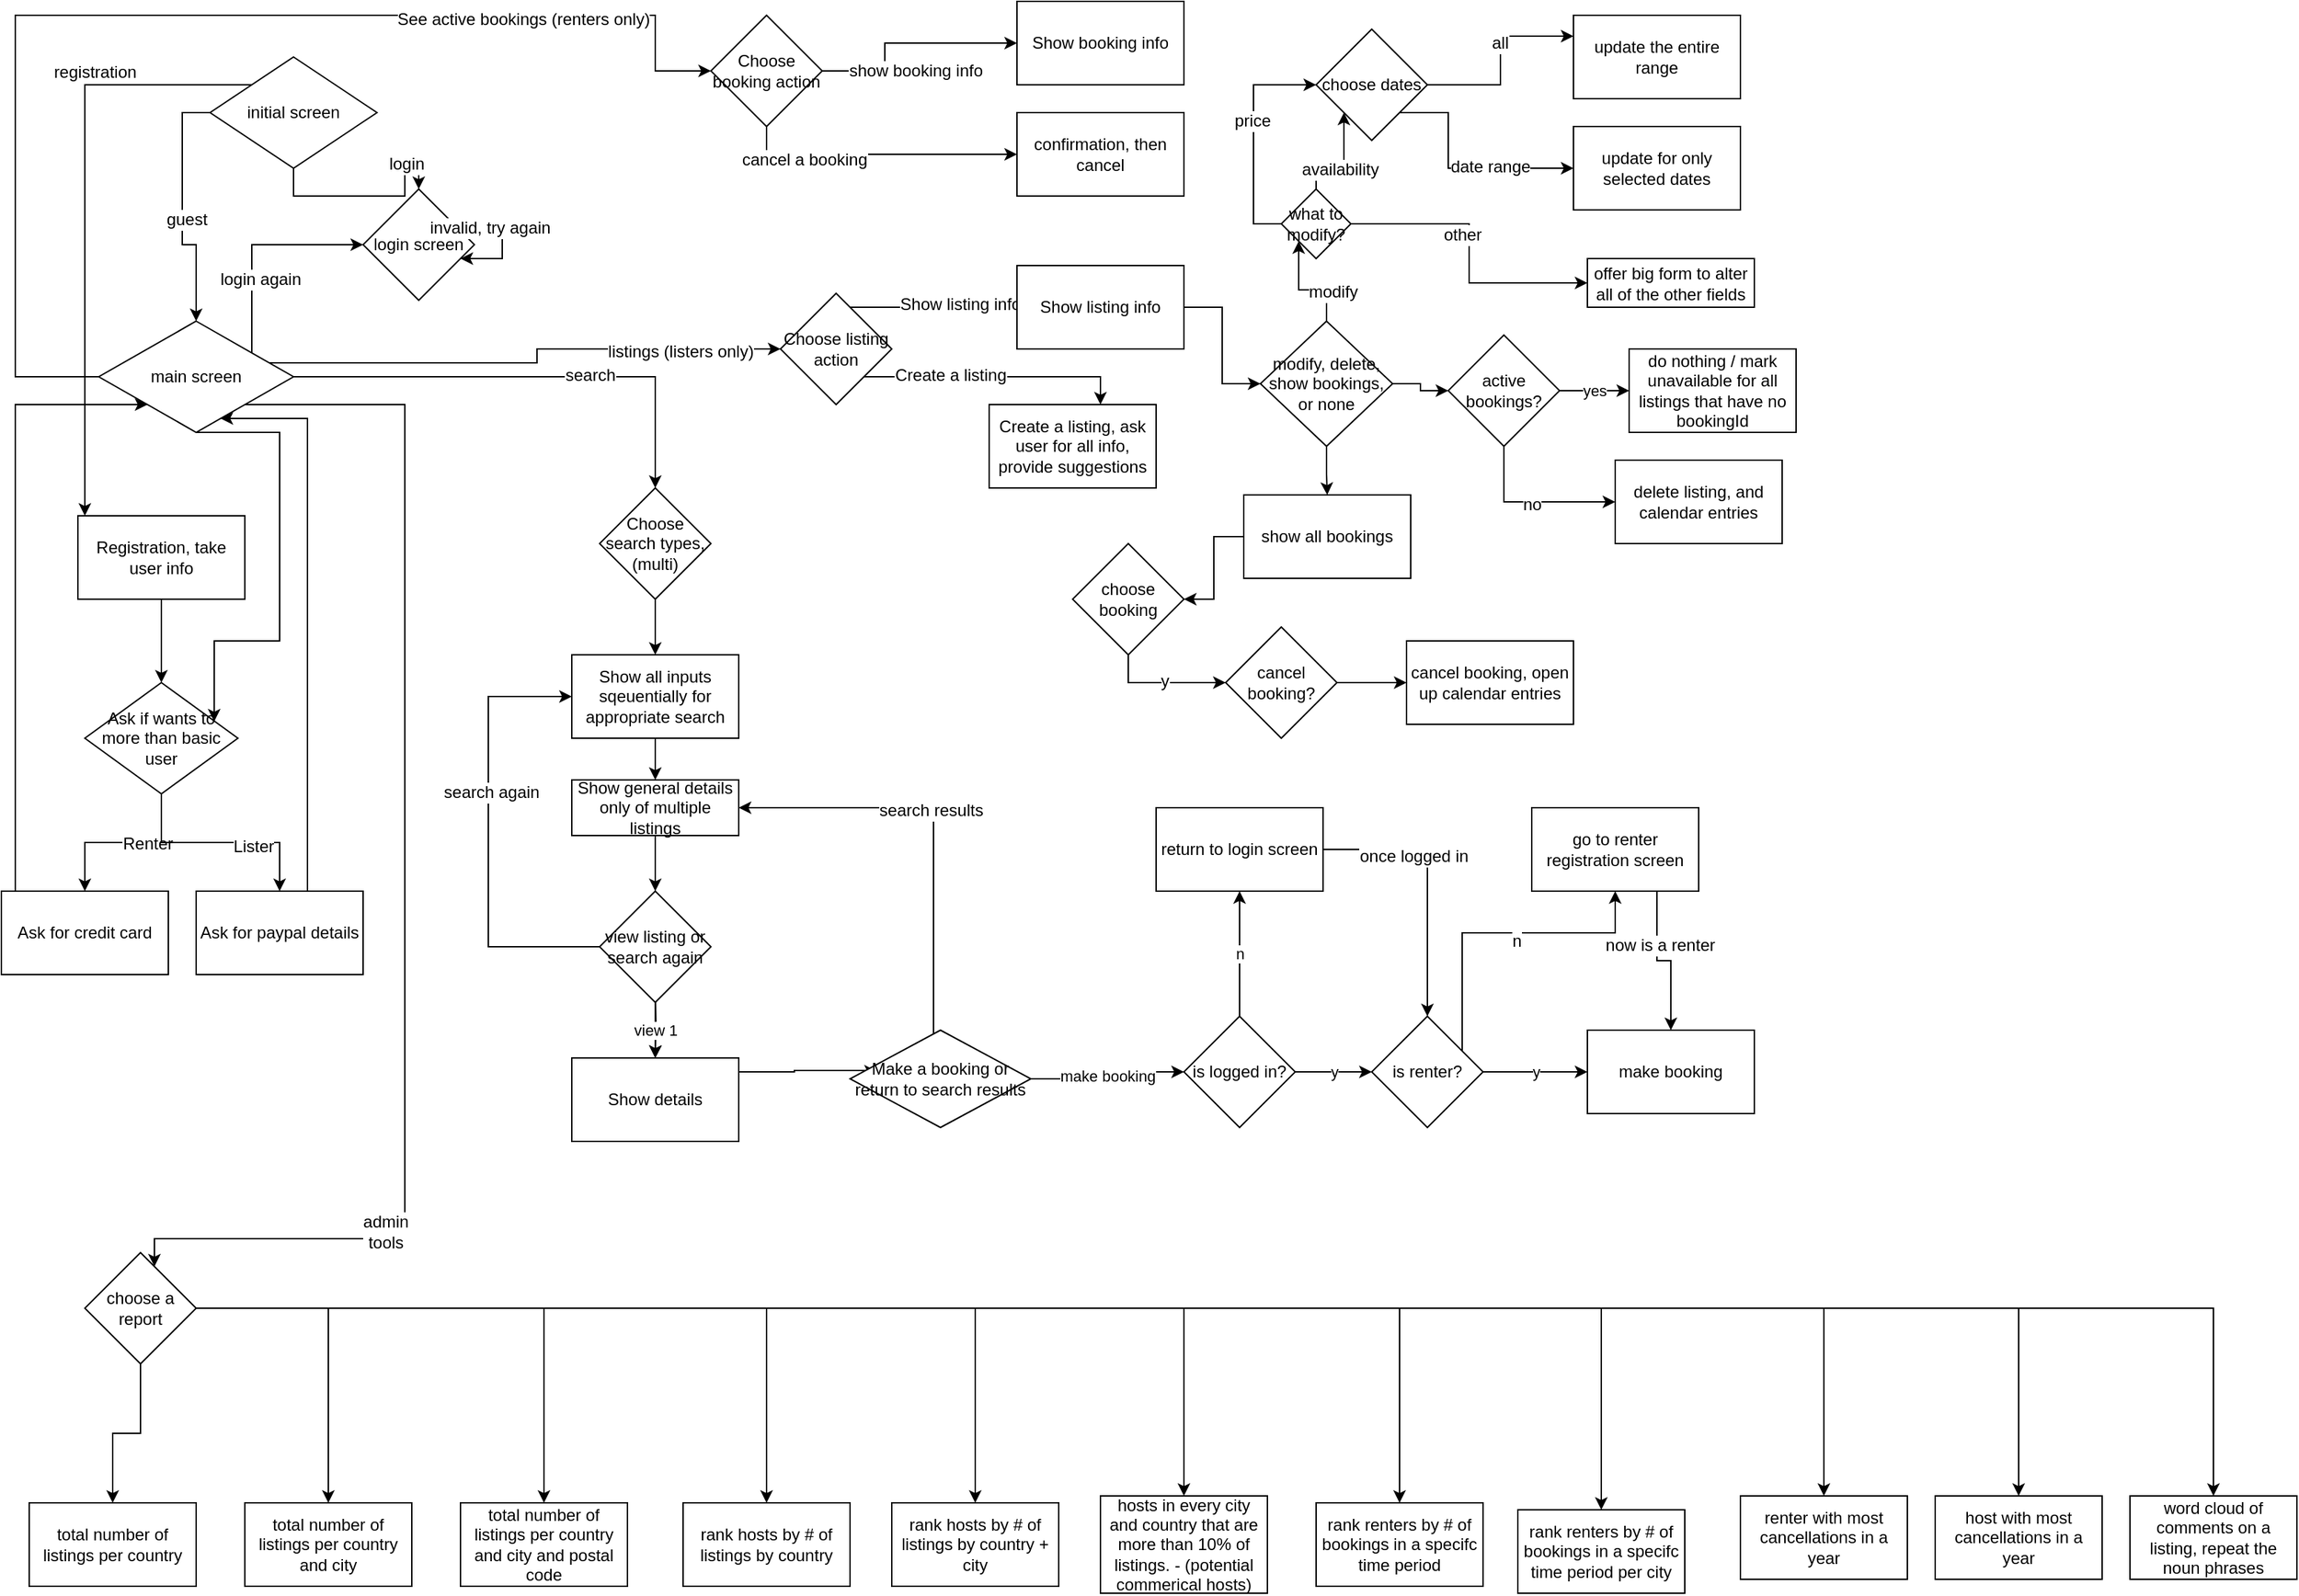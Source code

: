 <mxfile version="11.0.6" type="device"><diagram name="Page-1" id="edf60f1a-56cd-e834-aa8a-f176f3a09ee4"><mxGraphModel dx="2092" dy="888" grid="1" gridSize="10" guides="1" tooltips="1" connect="1" arrows="1" fold="1" page="1" pageScale="1" pageWidth="1100" pageHeight="850" background="#ffffff" math="0" shadow="0"><root><mxCell id="0"/><mxCell id="1" parent="0"/><mxCell id="jbBqOrvmotrvEeXiDcxO-4" style="edgeStyle=orthogonalEdgeStyle;rounded=0;orthogonalLoop=1;jettySize=auto;html=1;exitX=0;exitY=0.5;exitDx=0;exitDy=0;" edge="1" parent="1" source="jbBqOrvmotrvEeXiDcxO-2" target="jbBqOrvmotrvEeXiDcxO-27"><mxGeometry relative="1" as="geometry"><mxPoint x="150" y="300" as="targetPoint"/></mxGeometry></mxCell><mxCell id="jbBqOrvmotrvEeXiDcxO-5" value="guest" style="text;html=1;resizable=0;points=[];align=center;verticalAlign=middle;labelBackgroundColor=#ffffff;" vertex="1" connectable="0" parent="jbBqOrvmotrvEeXiDcxO-4"><mxGeometry x="0.07" y="3" relative="1" as="geometry"><mxPoint as="offset"/></mxGeometry></mxCell><mxCell id="jbBqOrvmotrvEeXiDcxO-7" style="edgeStyle=orthogonalEdgeStyle;rounded=0;orthogonalLoop=1;jettySize=auto;html=1;" edge="1" parent="1" source="jbBqOrvmotrvEeXiDcxO-2" target="jbBqOrvmotrvEeXiDcxO-11"><mxGeometry relative="1" as="geometry"><mxPoint x="390" y="220" as="targetPoint"/></mxGeometry></mxCell><mxCell id="jbBqOrvmotrvEeXiDcxO-9" value="login" style="text;html=1;resizable=0;points=[];align=center;verticalAlign=middle;labelBackgroundColor=#ffffff;" vertex="1" connectable="0" parent="jbBqOrvmotrvEeXiDcxO-7"><mxGeometry x="0.591" y="-1" relative="1" as="geometry"><mxPoint as="offset"/></mxGeometry></mxCell><mxCell id="jbBqOrvmotrvEeXiDcxO-2" value="&lt;span style=&quot;white-space: normal&quot;&gt;initial screen&lt;/span&gt;" style="rhombus;whiteSpace=wrap;html=1;" vertex="1" parent="1"><mxGeometry x="170" y="50" width="120" height="80" as="geometry"/></mxCell><mxCell id="jbBqOrvmotrvEeXiDcxO-11" value="login screen" style="rhombus;whiteSpace=wrap;html=1;" vertex="1" parent="1"><mxGeometry x="280" y="145" width="80" height="80" as="geometry"/></mxCell><mxCell id="jbBqOrvmotrvEeXiDcxO-14" style="edgeStyle=orthogonalEdgeStyle;rounded=0;orthogonalLoop=1;jettySize=auto;html=1;" edge="1" parent="1" source="jbBqOrvmotrvEeXiDcxO-11" target="jbBqOrvmotrvEeXiDcxO-11"><mxGeometry relative="1" as="geometry"><Array as="points"/></mxGeometry></mxCell><mxCell id="jbBqOrvmotrvEeXiDcxO-15" value="invalid, try again" style="text;html=1;resizable=0;points=[];align=center;verticalAlign=middle;labelBackgroundColor=#ffffff;" vertex="1" connectable="0" parent="jbBqOrvmotrvEeXiDcxO-14"><mxGeometry x="-0.475" y="2" relative="1" as="geometry"><mxPoint as="offset"/></mxGeometry></mxCell><mxCell id="jbBqOrvmotrvEeXiDcxO-105" style="edgeStyle=orthogonalEdgeStyle;rounded=0;orthogonalLoop=1;jettySize=auto;html=1;" edge="1" parent="1" source="jbBqOrvmotrvEeXiDcxO-16" target="jbBqOrvmotrvEeXiDcxO-23"><mxGeometry relative="1" as="geometry"/></mxCell><mxCell id="jbBqOrvmotrvEeXiDcxO-16" value="Choose search types, (multi)" style="rhombus;whiteSpace=wrap;html=1;" vertex="1" parent="1"><mxGeometry x="450" y="360" width="80" height="80" as="geometry"/></mxCell><mxCell id="jbBqOrvmotrvEeXiDcxO-125" style="edgeStyle=orthogonalEdgeStyle;rounded=0;orthogonalLoop=1;jettySize=auto;html=1;" edge="1" parent="1" source="jbBqOrvmotrvEeXiDcxO-23" target="jbBqOrvmotrvEeXiDcxO-124"><mxGeometry relative="1" as="geometry"/></mxCell><mxCell id="jbBqOrvmotrvEeXiDcxO-23" value="Show all inputs sqeuentially for appropriate search" style="rounded=0;whiteSpace=wrap;html=1;" vertex="1" parent="1"><mxGeometry x="430" y="480" width="120" height="60" as="geometry"/></mxCell><mxCell id="jbBqOrvmotrvEeXiDcxO-31" style="edgeStyle=orthogonalEdgeStyle;rounded=0;orthogonalLoop=1;jettySize=auto;html=1;exitX=0;exitY=0;exitDx=0;exitDy=0;" edge="1" parent="1" source="jbBqOrvmotrvEeXiDcxO-2" target="jbBqOrvmotrvEeXiDcxO-30"><mxGeometry relative="1" as="geometry"><Array as="points"><mxPoint x="80" y="70"/></Array></mxGeometry></mxCell><mxCell id="jbBqOrvmotrvEeXiDcxO-32" value="registration" style="text;html=1;resizable=0;points=[];align=center;verticalAlign=middle;labelBackgroundColor=#ffffff;" vertex="1" connectable="0" parent="jbBqOrvmotrvEeXiDcxO-31"><mxGeometry x="-0.471" y="-9" relative="1" as="geometry"><mxPoint as="offset"/></mxGeometry></mxCell><mxCell id="jbBqOrvmotrvEeXiDcxO-41" style="edgeStyle=orthogonalEdgeStyle;rounded=0;orthogonalLoop=1;jettySize=auto;html=1;" edge="1" parent="1" source="jbBqOrvmotrvEeXiDcxO-27" target="jbBqOrvmotrvEeXiDcxO-16"><mxGeometry relative="1" as="geometry"/></mxCell><mxCell id="jbBqOrvmotrvEeXiDcxO-42" value="search" style="text;html=1;resizable=0;points=[];align=center;verticalAlign=middle;labelBackgroundColor=#ffffff;" vertex="1" connectable="0" parent="jbBqOrvmotrvEeXiDcxO-41"><mxGeometry x="0.252" y="1" relative="1" as="geometry"><mxPoint as="offset"/></mxGeometry></mxCell><mxCell id="jbBqOrvmotrvEeXiDcxO-51" style="edgeStyle=orthogonalEdgeStyle;rounded=0;orthogonalLoop=1;jettySize=auto;html=1;entryX=0;entryY=0.5;entryDx=0;entryDy=0;" edge="1" parent="1" source="jbBqOrvmotrvEeXiDcxO-27" target="jbBqOrvmotrvEeXiDcxO-54"><mxGeometry relative="1" as="geometry"><mxPoint x="620" y="50" as="targetPoint"/><Array as="points"><mxPoint x="30" y="280"/><mxPoint x="30" y="20"/><mxPoint x="490" y="20"/><mxPoint x="490" y="60"/></Array></mxGeometry></mxCell><mxCell id="jbBqOrvmotrvEeXiDcxO-53" value="See active bookings (renters only)" style="text;html=1;resizable=0;points=[];align=center;verticalAlign=middle;labelBackgroundColor=#ffffff;" vertex="1" connectable="0" parent="jbBqOrvmotrvEeXiDcxO-51"><mxGeometry x="0.592" y="-3" relative="1" as="geometry"><mxPoint as="offset"/></mxGeometry></mxCell><mxCell id="jbBqOrvmotrvEeXiDcxO-64" style="edgeStyle=orthogonalEdgeStyle;rounded=0;orthogonalLoop=1;jettySize=auto;html=1;" edge="1" parent="1" source="jbBqOrvmotrvEeXiDcxO-27" target="jbBqOrvmotrvEeXiDcxO-66"><mxGeometry relative="1" as="geometry"><mxPoint x="580" y="260" as="targetPoint"/><Array as="points"><mxPoint x="405" y="270"/><mxPoint x="405" y="260"/></Array></mxGeometry></mxCell><mxCell id="jbBqOrvmotrvEeXiDcxO-65" value="listings (listers only)" style="text;html=1;resizable=0;points=[];align=center;verticalAlign=middle;labelBackgroundColor=#ffffff;" vertex="1" connectable="0" parent="jbBqOrvmotrvEeXiDcxO-64"><mxGeometry x="0.616" y="-2" relative="1" as="geometry"><mxPoint as="offset"/></mxGeometry></mxCell><mxCell id="jbBqOrvmotrvEeXiDcxO-166" style="edgeStyle=orthogonalEdgeStyle;rounded=0;orthogonalLoop=1;jettySize=auto;html=1;" edge="1" parent="1" source="jbBqOrvmotrvEeXiDcxO-27" target="jbBqOrvmotrvEeXiDcxO-169"><mxGeometry relative="1" as="geometry"><mxPoint x="160" y="930" as="targetPoint"/><Array as="points"><mxPoint x="310" y="300"/><mxPoint x="310" y="900"/><mxPoint x="130" y="900"/></Array></mxGeometry></mxCell><mxCell id="jbBqOrvmotrvEeXiDcxO-167" value="admin&lt;br&gt;tools" style="text;html=1;resizable=0;points=[];align=center;verticalAlign=middle;labelBackgroundColor=#ffffff;" vertex="1" connectable="0" parent="jbBqOrvmotrvEeXiDcxO-166"><mxGeometry x="0.595" y="-5" relative="1" as="geometry"><mxPoint as="offset"/></mxGeometry></mxCell><mxCell id="jbBqOrvmotrvEeXiDcxO-196" style="edgeStyle=orthogonalEdgeStyle;rounded=0;orthogonalLoop=1;jettySize=auto;html=1;entryX=0.845;entryY=0.35;entryDx=0;entryDy=0;entryPerimeter=0;exitX=0.5;exitY=1;exitDx=0;exitDy=0;" edge="1" parent="1" source="jbBqOrvmotrvEeXiDcxO-27" target="jbBqOrvmotrvEeXiDcxO-33"><mxGeometry relative="1" as="geometry"><Array as="points"><mxPoint x="220" y="320"/><mxPoint x="220" y="470"/><mxPoint x="173" y="470"/></Array></mxGeometry></mxCell><mxCell id="jbBqOrvmotrvEeXiDcxO-197" style="edgeStyle=orthogonalEdgeStyle;rounded=0;orthogonalLoop=1;jettySize=auto;html=1;entryX=0;entryY=0.5;entryDx=0;entryDy=0;" edge="1" parent="1" source="jbBqOrvmotrvEeXiDcxO-27" target="jbBqOrvmotrvEeXiDcxO-11"><mxGeometry relative="1" as="geometry"><Array as="points"><mxPoint x="200" y="185"/></Array></mxGeometry></mxCell><mxCell id="jbBqOrvmotrvEeXiDcxO-199" value="login again" style="text;html=1;resizable=0;points=[];align=center;verticalAlign=middle;labelBackgroundColor=#ffffff;" vertex="1" connectable="0" parent="jbBqOrvmotrvEeXiDcxO-197"><mxGeometry x="-0.33" y="-6" relative="1" as="geometry"><mxPoint as="offset"/></mxGeometry></mxCell><mxCell id="jbBqOrvmotrvEeXiDcxO-27" value="main screen" style="rhombus;whiteSpace=wrap;html=1;" vertex="1" parent="1"><mxGeometry x="90" y="240" width="140" height="80" as="geometry"/></mxCell><mxCell id="jbBqOrvmotrvEeXiDcxO-34" style="edgeStyle=orthogonalEdgeStyle;rounded=0;orthogonalLoop=1;jettySize=auto;html=1;" edge="1" parent="1" source="jbBqOrvmotrvEeXiDcxO-30" target="jbBqOrvmotrvEeXiDcxO-33"><mxGeometry relative="1" as="geometry"/></mxCell><mxCell id="jbBqOrvmotrvEeXiDcxO-30" value="Registration, take user info" style="rounded=0;whiteSpace=wrap;html=1;" vertex="1" parent="1"><mxGeometry x="75" y="380" width="120" height="60" as="geometry"/></mxCell><mxCell id="jbBqOrvmotrvEeXiDcxO-36" style="edgeStyle=orthogonalEdgeStyle;rounded=0;orthogonalLoop=1;jettySize=auto;html=1;" edge="1" parent="1" source="jbBqOrvmotrvEeXiDcxO-33" target="jbBqOrvmotrvEeXiDcxO-35"><mxGeometry relative="1" as="geometry"/></mxCell><mxCell id="jbBqOrvmotrvEeXiDcxO-37" value="Renter" style="text;html=1;resizable=0;points=[];align=center;verticalAlign=middle;labelBackgroundColor=#ffffff;" vertex="1" connectable="0" parent="jbBqOrvmotrvEeXiDcxO-36"><mxGeometry x="-0.407" y="-8" relative="1" as="geometry"><mxPoint x="-8" y="9" as="offset"/></mxGeometry></mxCell><mxCell id="jbBqOrvmotrvEeXiDcxO-39" style="edgeStyle=orthogonalEdgeStyle;rounded=0;orthogonalLoop=1;jettySize=auto;html=1;" edge="1" parent="1" source="jbBqOrvmotrvEeXiDcxO-33" target="jbBqOrvmotrvEeXiDcxO-38"><mxGeometry relative="1" as="geometry"/></mxCell><mxCell id="jbBqOrvmotrvEeXiDcxO-40" value="Lister" style="text;html=1;resizable=0;points=[];align=center;verticalAlign=middle;labelBackgroundColor=#ffffff;" vertex="1" connectable="0" parent="jbBqOrvmotrvEeXiDcxO-39"><mxGeometry x="0.297" y="-3" relative="1" as="geometry"><mxPoint as="offset"/></mxGeometry></mxCell><mxCell id="jbBqOrvmotrvEeXiDcxO-33" value="Ask if wants to more than basic user" style="rhombus;whiteSpace=wrap;html=1;" vertex="1" parent="1"><mxGeometry x="80" y="500" width="110" height="80" as="geometry"/></mxCell><mxCell id="jbBqOrvmotrvEeXiDcxO-44" style="edgeStyle=orthogonalEdgeStyle;rounded=0;orthogonalLoop=1;jettySize=auto;html=1;entryX=0;entryY=1;entryDx=0;entryDy=0;" edge="1" parent="1" source="jbBqOrvmotrvEeXiDcxO-35" target="jbBqOrvmotrvEeXiDcxO-27"><mxGeometry relative="1" as="geometry"><Array as="points"><mxPoint x="30" y="300"/></Array></mxGeometry></mxCell><mxCell id="jbBqOrvmotrvEeXiDcxO-35" value="Ask for credit card" style="rounded=0;whiteSpace=wrap;html=1;" vertex="1" parent="1"><mxGeometry x="20" y="650" width="120" height="60" as="geometry"/></mxCell><mxCell id="jbBqOrvmotrvEeXiDcxO-43" style="edgeStyle=orthogonalEdgeStyle;rounded=0;orthogonalLoop=1;jettySize=auto;html=1;" edge="1" parent="1" source="jbBqOrvmotrvEeXiDcxO-38" target="jbBqOrvmotrvEeXiDcxO-27"><mxGeometry relative="1" as="geometry"><Array as="points"><mxPoint x="240" y="310"/></Array></mxGeometry></mxCell><mxCell id="jbBqOrvmotrvEeXiDcxO-38" value="Ask for paypal details" style="rounded=0;whiteSpace=wrap;html=1;" vertex="1" parent="1"><mxGeometry x="160" y="650" width="120" height="60" as="geometry"/></mxCell><mxCell id="jbBqOrvmotrvEeXiDcxO-58" style="edgeStyle=orthogonalEdgeStyle;rounded=0;orthogonalLoop=1;jettySize=auto;html=1;" edge="1" parent="1" source="jbBqOrvmotrvEeXiDcxO-54" target="jbBqOrvmotrvEeXiDcxO-57"><mxGeometry relative="1" as="geometry"><Array as="points"><mxPoint x="655" y="60"/><mxPoint x="655" y="40"/></Array></mxGeometry></mxCell><mxCell id="jbBqOrvmotrvEeXiDcxO-59" value="show booking info" style="text;html=1;resizable=0;points=[];align=center;verticalAlign=middle;labelBackgroundColor=#ffffff;" vertex="1" connectable="0" parent="jbBqOrvmotrvEeXiDcxO-58"><mxGeometry x="0.308" relative="1" as="geometry"><mxPoint x="-18" y="20" as="offset"/></mxGeometry></mxCell><mxCell id="jbBqOrvmotrvEeXiDcxO-61" style="edgeStyle=orthogonalEdgeStyle;rounded=0;orthogonalLoop=1;jettySize=auto;html=1;entryX=0;entryY=0.5;entryDx=0;entryDy=0;" edge="1" parent="1" source="jbBqOrvmotrvEeXiDcxO-54" target="jbBqOrvmotrvEeXiDcxO-60"><mxGeometry relative="1" as="geometry"><Array as="points"><mxPoint x="570" y="120"/></Array></mxGeometry></mxCell><mxCell id="jbBqOrvmotrvEeXiDcxO-62" value="cancel a booking" style="text;html=1;resizable=0;points=[];align=center;verticalAlign=middle;labelBackgroundColor=#ffffff;" vertex="1" connectable="0" parent="jbBqOrvmotrvEeXiDcxO-61"><mxGeometry x="-0.529" y="-4" relative="1" as="geometry"><mxPoint as="offset"/></mxGeometry></mxCell><mxCell id="jbBqOrvmotrvEeXiDcxO-54" value="Choose booking action" style="rhombus;whiteSpace=wrap;html=1;" vertex="1" parent="1"><mxGeometry x="530" y="20" width="80" height="80" as="geometry"/></mxCell><mxCell id="jbBqOrvmotrvEeXiDcxO-57" value="Show booking info" style="rounded=0;whiteSpace=wrap;html=1;" vertex="1" parent="1"><mxGeometry x="750" y="10" width="120" height="60" as="geometry"/></mxCell><mxCell id="jbBqOrvmotrvEeXiDcxO-60" value="confirmation, then cancel" style="rounded=0;whiteSpace=wrap;html=1;" vertex="1" parent="1"><mxGeometry x="750" y="90" width="120" height="60" as="geometry"/></mxCell><mxCell id="jbBqOrvmotrvEeXiDcxO-68" style="edgeStyle=orthogonalEdgeStyle;rounded=0;orthogonalLoop=1;jettySize=auto;html=1;entryX=0;entryY=0.5;entryDx=0;entryDy=0;" edge="1" parent="1" source="jbBqOrvmotrvEeXiDcxO-66" target="jbBqOrvmotrvEeXiDcxO-67"><mxGeometry relative="1" as="geometry"><Array as="points"><mxPoint x="680" y="230"/><mxPoint x="680" y="230"/></Array></mxGeometry></mxCell><mxCell id="jbBqOrvmotrvEeXiDcxO-71" value="Show listing info" style="text;html=1;resizable=0;points=[];align=center;verticalAlign=middle;labelBackgroundColor=#ffffff;" vertex="1" connectable="0" parent="jbBqOrvmotrvEeXiDcxO-68"><mxGeometry x="0.317" y="2" relative="1" as="geometry"><mxPoint as="offset"/></mxGeometry></mxCell><mxCell id="jbBqOrvmotrvEeXiDcxO-70" style="edgeStyle=orthogonalEdgeStyle;rounded=0;orthogonalLoop=1;jettySize=auto;html=1;" edge="1" parent="1" source="jbBqOrvmotrvEeXiDcxO-66" target="jbBqOrvmotrvEeXiDcxO-69"><mxGeometry relative="1" as="geometry"><Array as="points"><mxPoint x="810" y="280"/></Array></mxGeometry></mxCell><mxCell id="jbBqOrvmotrvEeXiDcxO-72" value="Create a listing" style="text;html=1;resizable=0;points=[];align=center;verticalAlign=middle;labelBackgroundColor=#ffffff;" vertex="1" connectable="0" parent="jbBqOrvmotrvEeXiDcxO-70"><mxGeometry x="-0.35" y="1" relative="1" as="geometry"><mxPoint as="offset"/></mxGeometry></mxCell><mxCell id="jbBqOrvmotrvEeXiDcxO-66" value="Choose listing action" style="rhombus;whiteSpace=wrap;html=1;" vertex="1" parent="1"><mxGeometry x="580" y="220" width="80" height="80" as="geometry"/></mxCell><mxCell id="jbBqOrvmotrvEeXiDcxO-112" style="edgeStyle=orthogonalEdgeStyle;rounded=0;orthogonalLoop=1;jettySize=auto;html=1;" edge="1" parent="1" source="jbBqOrvmotrvEeXiDcxO-67" target="jbBqOrvmotrvEeXiDcxO-111"><mxGeometry relative="1" as="geometry"/></mxCell><mxCell id="jbBqOrvmotrvEeXiDcxO-67" value="Show listing info" style="rounded=0;whiteSpace=wrap;html=1;" vertex="1" parent="1"><mxGeometry x="750" y="200" width="120" height="60" as="geometry"/></mxCell><mxCell id="jbBqOrvmotrvEeXiDcxO-69" value="Create a listing, ask user for all info, provide suggestions" style="rounded=0;whiteSpace=wrap;html=1;" vertex="1" parent="1"><mxGeometry x="730" y="300" width="120" height="60" as="geometry"/></mxCell><mxCell id="jbBqOrvmotrvEeXiDcxO-83" value="update the entire range" style="rounded=0;whiteSpace=wrap;html=1;" vertex="1" parent="1"><mxGeometry x="1150" y="20" width="120" height="60" as="geometry"/></mxCell><mxCell id="jbBqOrvmotrvEeXiDcxO-88" style="edgeStyle=orthogonalEdgeStyle;rounded=0;orthogonalLoop=1;jettySize=auto;html=1;entryX=0;entryY=0.25;entryDx=0;entryDy=0;" edge="1" parent="1" source="jbBqOrvmotrvEeXiDcxO-86" target="jbBqOrvmotrvEeXiDcxO-83"><mxGeometry relative="1" as="geometry"/></mxCell><mxCell id="jbBqOrvmotrvEeXiDcxO-89" value="all" style="text;html=1;resizable=0;points=[];align=center;verticalAlign=middle;labelBackgroundColor=#ffffff;" vertex="1" connectable="0" parent="jbBqOrvmotrvEeXiDcxO-88"><mxGeometry x="0.186" y="1" relative="1" as="geometry"><mxPoint as="offset"/></mxGeometry></mxCell><mxCell id="jbBqOrvmotrvEeXiDcxO-91" style="edgeStyle=orthogonalEdgeStyle;rounded=0;orthogonalLoop=1;jettySize=auto;html=1;" edge="1" parent="1" source="jbBqOrvmotrvEeXiDcxO-86" target="jbBqOrvmotrvEeXiDcxO-90"><mxGeometry relative="1" as="geometry"><Array as="points"><mxPoint x="1060" y="90"/><mxPoint x="1060" y="130"/></Array></mxGeometry></mxCell><mxCell id="jbBqOrvmotrvEeXiDcxO-92" value="date range" style="text;html=1;resizable=0;points=[];align=center;verticalAlign=middle;labelBackgroundColor=#ffffff;" vertex="1" connectable="0" parent="jbBqOrvmotrvEeXiDcxO-91"><mxGeometry x="0.275" y="1" relative="1" as="geometry"><mxPoint as="offset"/></mxGeometry></mxCell><mxCell id="jbBqOrvmotrvEeXiDcxO-86" value="choose dates" style="rhombus;whiteSpace=wrap;html=1;" vertex="1" parent="1"><mxGeometry x="965" y="30" width="80" height="80" as="geometry"/></mxCell><mxCell id="jbBqOrvmotrvEeXiDcxO-90" value="update for only selected dates" style="rounded=0;whiteSpace=wrap;html=1;" vertex="1" parent="1"><mxGeometry x="1150" y="100" width="120" height="60" as="geometry"/></mxCell><mxCell id="jbBqOrvmotrvEeXiDcxO-97" style="edgeStyle=orthogonalEdgeStyle;rounded=0;orthogonalLoop=1;jettySize=auto;html=1;entryX=0;entryY=0.5;entryDx=0;entryDy=0;exitX=0;exitY=0.5;exitDx=0;exitDy=0;" edge="1" parent="1" source="jbBqOrvmotrvEeXiDcxO-93" target="jbBqOrvmotrvEeXiDcxO-86"><mxGeometry relative="1" as="geometry"/></mxCell><mxCell id="jbBqOrvmotrvEeXiDcxO-99" value="price" style="text;html=1;resizable=0;points=[];align=center;verticalAlign=middle;labelBackgroundColor=#ffffff;" vertex="1" connectable="0" parent="jbBqOrvmotrvEeXiDcxO-97"><mxGeometry x="0.148" y="1" relative="1" as="geometry"><mxPoint as="offset"/></mxGeometry></mxCell><mxCell id="jbBqOrvmotrvEeXiDcxO-98" style="edgeStyle=orthogonalEdgeStyle;rounded=0;orthogonalLoop=1;jettySize=auto;html=1;entryX=0;entryY=1;entryDx=0;entryDy=0;" edge="1" parent="1" source="jbBqOrvmotrvEeXiDcxO-93" target="jbBqOrvmotrvEeXiDcxO-86"><mxGeometry relative="1" as="geometry"/></mxCell><mxCell id="jbBqOrvmotrvEeXiDcxO-100" value="availability" style="text;html=1;resizable=0;points=[];align=center;verticalAlign=middle;labelBackgroundColor=#ffffff;" vertex="1" connectable="0" parent="jbBqOrvmotrvEeXiDcxO-98"><mxGeometry x="-0.015" y="-6" relative="1" as="geometry"><mxPoint as="offset"/></mxGeometry></mxCell><mxCell id="jbBqOrvmotrvEeXiDcxO-102" style="edgeStyle=orthogonalEdgeStyle;rounded=0;orthogonalLoop=1;jettySize=auto;html=1;" edge="1" parent="1" source="jbBqOrvmotrvEeXiDcxO-93" target="jbBqOrvmotrvEeXiDcxO-101"><mxGeometry relative="1" as="geometry"/></mxCell><mxCell id="jbBqOrvmotrvEeXiDcxO-103" value="other" style="text;html=1;resizable=0;points=[];align=center;verticalAlign=middle;labelBackgroundColor=#ffffff;" vertex="1" connectable="0" parent="jbBqOrvmotrvEeXiDcxO-102"><mxGeometry x="-0.247" y="-8" relative="1" as="geometry"><mxPoint as="offset"/></mxGeometry></mxCell><mxCell id="jbBqOrvmotrvEeXiDcxO-93" value="what to modify?" style="rhombus;whiteSpace=wrap;html=1;" vertex="1" parent="1"><mxGeometry x="940" y="145" width="50" height="50" as="geometry"/></mxCell><mxCell id="jbBqOrvmotrvEeXiDcxO-101" value="offer big form to alter all of the other fields" style="rounded=0;whiteSpace=wrap;html=1;" vertex="1" parent="1"><mxGeometry x="1160" y="195" width="120" height="35" as="geometry"/></mxCell><mxCell id="jbBqOrvmotrvEeXiDcxO-113" style="edgeStyle=orthogonalEdgeStyle;rounded=0;orthogonalLoop=1;jettySize=auto;html=1;entryX=0;entryY=1;entryDx=0;entryDy=0;" edge="1" parent="1" source="jbBqOrvmotrvEeXiDcxO-111" target="jbBqOrvmotrvEeXiDcxO-93"><mxGeometry relative="1" as="geometry"/></mxCell><mxCell id="jbBqOrvmotrvEeXiDcxO-114" value="modify" style="text;html=1;resizable=0;points=[];align=center;verticalAlign=middle;labelBackgroundColor=#ffffff;" vertex="1" connectable="0" parent="jbBqOrvmotrvEeXiDcxO-113"><mxGeometry x="-0.442" y="-4" relative="1" as="geometry"><mxPoint as="offset"/></mxGeometry></mxCell><mxCell id="jbBqOrvmotrvEeXiDcxO-116" style="edgeStyle=orthogonalEdgeStyle;rounded=0;orthogonalLoop=1;jettySize=auto;html=1;" edge="1" parent="1" source="jbBqOrvmotrvEeXiDcxO-111" target="jbBqOrvmotrvEeXiDcxO-115"><mxGeometry relative="1" as="geometry"/></mxCell><mxCell id="jbBqOrvmotrvEeXiDcxO-184" style="edgeStyle=orthogonalEdgeStyle;rounded=0;orthogonalLoop=1;jettySize=auto;html=1;" edge="1" parent="1" source="jbBqOrvmotrvEeXiDcxO-111" target="jbBqOrvmotrvEeXiDcxO-183"><mxGeometry relative="1" as="geometry"/></mxCell><mxCell id="jbBqOrvmotrvEeXiDcxO-111" value="modify, delete, show bookings, or none" style="rhombus;whiteSpace=wrap;html=1;" vertex="1" parent="1"><mxGeometry x="925" y="240" width="95" height="90" as="geometry"/></mxCell><mxCell id="jbBqOrvmotrvEeXiDcxO-118" value="yes" style="edgeStyle=orthogonalEdgeStyle;rounded=0;orthogonalLoop=1;jettySize=auto;html=1;" edge="1" parent="1" source="jbBqOrvmotrvEeXiDcxO-115" target="jbBqOrvmotrvEeXiDcxO-117"><mxGeometry relative="1" as="geometry"><Array as="points"><mxPoint x="1190" y="290"/><mxPoint x="1190" y="290"/></Array></mxGeometry></mxCell><mxCell id="jbBqOrvmotrvEeXiDcxO-120" style="edgeStyle=orthogonalEdgeStyle;rounded=0;orthogonalLoop=1;jettySize=auto;html=1;" edge="1" parent="1" source="jbBqOrvmotrvEeXiDcxO-115" target="jbBqOrvmotrvEeXiDcxO-119"><mxGeometry relative="1" as="geometry"><Array as="points"><mxPoint x="1100" y="370"/></Array></mxGeometry></mxCell><mxCell id="jbBqOrvmotrvEeXiDcxO-121" value="no" style="text;html=1;resizable=0;points=[];align=center;verticalAlign=middle;labelBackgroundColor=#ffffff;" vertex="1" connectable="0" parent="jbBqOrvmotrvEeXiDcxO-120"><mxGeometry x="-0.2" y="12" relative="1" as="geometry"><mxPoint x="12" y="14" as="offset"/></mxGeometry></mxCell><mxCell id="jbBqOrvmotrvEeXiDcxO-115" value="active bookings?" style="rhombus;whiteSpace=wrap;html=1;" vertex="1" parent="1"><mxGeometry x="1060" y="250" width="80" height="80" as="geometry"/></mxCell><mxCell id="jbBqOrvmotrvEeXiDcxO-117" value="do nothing / mark unavailable for all listings that have no bookingId" style="rounded=0;whiteSpace=wrap;html=1;" vertex="1" parent="1"><mxGeometry x="1190" y="260" width="120" height="60" as="geometry"/></mxCell><mxCell id="jbBqOrvmotrvEeXiDcxO-119" value="delete listing, and calendar entries" style="rounded=0;whiteSpace=wrap;html=1;" vertex="1" parent="1"><mxGeometry x="1180" y="340" width="120" height="60" as="geometry"/></mxCell><mxCell id="jbBqOrvmotrvEeXiDcxO-141" value="" style="edgeStyle=orthogonalEdgeStyle;rounded=0;orthogonalLoop=1;jettySize=auto;html=1;" edge="1" parent="1" source="jbBqOrvmotrvEeXiDcxO-124" target="jbBqOrvmotrvEeXiDcxO-137"><mxGeometry relative="1" as="geometry"/></mxCell><mxCell id="jbBqOrvmotrvEeXiDcxO-124" value="Show general details only of multiple listings" style="rounded=0;whiteSpace=wrap;html=1;" vertex="1" parent="1"><mxGeometry x="430" y="570" width="120" height="40" as="geometry"/></mxCell><mxCell id="jbBqOrvmotrvEeXiDcxO-133" style="edgeStyle=orthogonalEdgeStyle;rounded=0;orthogonalLoop=1;jettySize=auto;html=1;entryX=0.113;entryY=0.488;entryDx=0;entryDy=0;entryPerimeter=0;" edge="1" parent="1" source="jbBqOrvmotrvEeXiDcxO-128" target="jbBqOrvmotrvEeXiDcxO-132"><mxGeometry relative="1" as="geometry"><Array as="points"><mxPoint x="590" y="780"/><mxPoint x="590" y="779"/></Array></mxGeometry></mxCell><mxCell id="jbBqOrvmotrvEeXiDcxO-128" value="Show details" style="rounded=0;whiteSpace=wrap;html=1;" vertex="1" parent="1"><mxGeometry x="430" y="770" width="120" height="60" as="geometry"/></mxCell><mxCell id="jbBqOrvmotrvEeXiDcxO-131" style="edgeStyle=orthogonalEdgeStyle;rounded=0;orthogonalLoop=1;jettySize=auto;html=1;" edge="1" parent="1" target="jbBqOrvmotrvEeXiDcxO-128"><mxGeometry relative="1" as="geometry"><mxPoint x="490" y="720" as="sourcePoint"/></mxGeometry></mxCell><mxCell id="jbBqOrvmotrvEeXiDcxO-135" style="edgeStyle=orthogonalEdgeStyle;rounded=0;orthogonalLoop=1;jettySize=auto;html=1;" edge="1" parent="1" source="jbBqOrvmotrvEeXiDcxO-132" target="jbBqOrvmotrvEeXiDcxO-124"><mxGeometry relative="1" as="geometry"><Array as="points"><mxPoint x="690" y="590"/></Array></mxGeometry></mxCell><mxCell id="jbBqOrvmotrvEeXiDcxO-136" value="search results" style="text;html=1;resizable=0;points=[];align=center;verticalAlign=middle;labelBackgroundColor=#ffffff;" vertex="1" connectable="0" parent="jbBqOrvmotrvEeXiDcxO-135"><mxGeometry x="0.089" y="2" relative="1" as="geometry"><mxPoint as="offset"/></mxGeometry></mxCell><mxCell id="jbBqOrvmotrvEeXiDcxO-145" value="make booking" style="edgeStyle=orthogonalEdgeStyle;rounded=0;orthogonalLoop=1;jettySize=auto;html=1;" edge="1" parent="1" source="jbBqOrvmotrvEeXiDcxO-132" target="jbBqOrvmotrvEeXiDcxO-142"><mxGeometry relative="1" as="geometry"/></mxCell><mxCell id="jbBqOrvmotrvEeXiDcxO-132" value="Make a booking or return to search results" style="rhombus;whiteSpace=wrap;html=1;" vertex="1" parent="1"><mxGeometry x="630" y="750" width="130" height="70" as="geometry"/></mxCell><mxCell id="jbBqOrvmotrvEeXiDcxO-138" value="view 1" style="edgeStyle=orthogonalEdgeStyle;rounded=0;orthogonalLoop=1;jettySize=auto;html=1;" edge="1" parent="1" source="jbBqOrvmotrvEeXiDcxO-137" target="jbBqOrvmotrvEeXiDcxO-128"><mxGeometry relative="1" as="geometry"><Array as="points"><mxPoint x="490" y="740"/><mxPoint x="490" y="740"/></Array></mxGeometry></mxCell><mxCell id="jbBqOrvmotrvEeXiDcxO-139" style="edgeStyle=orthogonalEdgeStyle;rounded=0;orthogonalLoop=1;jettySize=auto;html=1;entryX=0;entryY=0.5;entryDx=0;entryDy=0;" edge="1" parent="1" source="jbBqOrvmotrvEeXiDcxO-137" target="jbBqOrvmotrvEeXiDcxO-23"><mxGeometry relative="1" as="geometry"><Array as="points"><mxPoint x="370" y="690"/><mxPoint x="370" y="510"/></Array></mxGeometry></mxCell><mxCell id="jbBqOrvmotrvEeXiDcxO-140" value="search again" style="text;html=1;resizable=0;points=[];align=center;verticalAlign=middle;labelBackgroundColor=#ffffff;" vertex="1" connectable="0" parent="jbBqOrvmotrvEeXiDcxO-139"><mxGeometry x="0.194" y="-2" relative="1" as="geometry"><mxPoint as="offset"/></mxGeometry></mxCell><mxCell id="jbBqOrvmotrvEeXiDcxO-137" value="view listing or search again" style="rhombus;whiteSpace=wrap;html=1;" vertex="1" parent="1"><mxGeometry x="450" y="650" width="80" height="80" as="geometry"/></mxCell><mxCell id="jbBqOrvmotrvEeXiDcxO-148" value="y" style="edgeStyle=orthogonalEdgeStyle;rounded=0;orthogonalLoop=1;jettySize=auto;html=1;" edge="1" parent="1" source="jbBqOrvmotrvEeXiDcxO-142" target="jbBqOrvmotrvEeXiDcxO-146"><mxGeometry relative="1" as="geometry"/></mxCell><mxCell id="jbBqOrvmotrvEeXiDcxO-158" value="n" style="edgeStyle=orthogonalEdgeStyle;rounded=0;orthogonalLoop=1;jettySize=auto;html=1;" edge="1" parent="1" source="jbBqOrvmotrvEeXiDcxO-142" target="jbBqOrvmotrvEeXiDcxO-157"><mxGeometry relative="1" as="geometry"/></mxCell><mxCell id="jbBqOrvmotrvEeXiDcxO-142" value="is logged in?" style="rhombus;whiteSpace=wrap;html=1;" vertex="1" parent="1"><mxGeometry x="870" y="740" width="80" height="80" as="geometry"/></mxCell><mxCell id="jbBqOrvmotrvEeXiDcxO-150" value="y" style="edgeStyle=orthogonalEdgeStyle;rounded=0;orthogonalLoop=1;jettySize=auto;html=1;" edge="1" parent="1" source="jbBqOrvmotrvEeXiDcxO-146" target="jbBqOrvmotrvEeXiDcxO-147"><mxGeometry relative="1" as="geometry"><mxPoint x="1170" y="780" as="targetPoint"/></mxGeometry></mxCell><mxCell id="jbBqOrvmotrvEeXiDcxO-162" style="edgeStyle=orthogonalEdgeStyle;rounded=0;orthogonalLoop=1;jettySize=auto;html=1;" edge="1" parent="1" source="jbBqOrvmotrvEeXiDcxO-146" target="jbBqOrvmotrvEeXiDcxO-161"><mxGeometry relative="1" as="geometry"><Array as="points"><mxPoint x="1070" y="680"/><mxPoint x="1180" y="680"/></Array></mxGeometry></mxCell><mxCell id="jbBqOrvmotrvEeXiDcxO-163" value="n" style="text;html=1;resizable=0;points=[];align=center;verticalAlign=middle;labelBackgroundColor=#ffffff;" vertex="1" connectable="0" parent="jbBqOrvmotrvEeXiDcxO-162"><mxGeometry x="0.102" y="-6" relative="1" as="geometry"><mxPoint as="offset"/></mxGeometry></mxCell><mxCell id="jbBqOrvmotrvEeXiDcxO-146" value="is renter?" style="rhombus;whiteSpace=wrap;html=1;" vertex="1" parent="1"><mxGeometry x="1005" y="740" width="80" height="80" as="geometry"/></mxCell><mxCell id="jbBqOrvmotrvEeXiDcxO-147" value="make booking" style="rounded=0;whiteSpace=wrap;html=1;" vertex="1" parent="1"><mxGeometry x="1160" y="750" width="120" height="60" as="geometry"/></mxCell><mxCell id="jbBqOrvmotrvEeXiDcxO-159" style="edgeStyle=orthogonalEdgeStyle;rounded=0;orthogonalLoop=1;jettySize=auto;html=1;" edge="1" parent="1" source="jbBqOrvmotrvEeXiDcxO-157" target="jbBqOrvmotrvEeXiDcxO-146"><mxGeometry relative="1" as="geometry"/></mxCell><mxCell id="jbBqOrvmotrvEeXiDcxO-160" value="once logged in" style="text;html=1;resizable=0;points=[];align=center;verticalAlign=middle;labelBackgroundColor=#ffffff;" vertex="1" connectable="0" parent="jbBqOrvmotrvEeXiDcxO-159"><mxGeometry x="-0.333" y="-5" relative="1" as="geometry"><mxPoint as="offset"/></mxGeometry></mxCell><mxCell id="jbBqOrvmotrvEeXiDcxO-157" value="return to login screen" style="rounded=0;whiteSpace=wrap;html=1;" vertex="1" parent="1"><mxGeometry x="850" y="590" width="120" height="60" as="geometry"/></mxCell><mxCell id="jbBqOrvmotrvEeXiDcxO-164" style="edgeStyle=orthogonalEdgeStyle;rounded=0;orthogonalLoop=1;jettySize=auto;html=1;" edge="1" parent="1" source="jbBqOrvmotrvEeXiDcxO-161" target="jbBqOrvmotrvEeXiDcxO-147"><mxGeometry relative="1" as="geometry"><Array as="points"><mxPoint x="1210" y="700"/><mxPoint x="1220" y="700"/></Array></mxGeometry></mxCell><mxCell id="jbBqOrvmotrvEeXiDcxO-165" value="now is a renter" style="text;html=1;resizable=0;points=[];align=center;verticalAlign=middle;labelBackgroundColor=#ffffff;" vertex="1" connectable="0" parent="jbBqOrvmotrvEeXiDcxO-164"><mxGeometry x="-0.291" y="2" relative="1" as="geometry"><mxPoint as="offset"/></mxGeometry></mxCell><mxCell id="jbBqOrvmotrvEeXiDcxO-161" value="go to renter registration screen" style="rounded=0;whiteSpace=wrap;html=1;" vertex="1" parent="1"><mxGeometry x="1120" y="590" width="120" height="60" as="geometry"/></mxCell><mxCell id="jbBqOrvmotrvEeXiDcxO-200" style="edgeStyle=orthogonalEdgeStyle;rounded=0;orthogonalLoop=1;jettySize=auto;html=1;" edge="1" parent="1" source="jbBqOrvmotrvEeXiDcxO-169" target="jbBqOrvmotrvEeXiDcxO-170"><mxGeometry relative="1" as="geometry"/></mxCell><mxCell id="jbBqOrvmotrvEeXiDcxO-201" style="edgeStyle=orthogonalEdgeStyle;rounded=0;orthogonalLoop=1;jettySize=auto;html=1;" edge="1" parent="1" source="jbBqOrvmotrvEeXiDcxO-169" target="jbBqOrvmotrvEeXiDcxO-171"><mxGeometry relative="1" as="geometry"/></mxCell><mxCell id="jbBqOrvmotrvEeXiDcxO-202" style="edgeStyle=orthogonalEdgeStyle;rounded=0;orthogonalLoop=1;jettySize=auto;html=1;" edge="1" parent="1" source="jbBqOrvmotrvEeXiDcxO-169" target="jbBqOrvmotrvEeXiDcxO-172"><mxGeometry relative="1" as="geometry"/></mxCell><mxCell id="jbBqOrvmotrvEeXiDcxO-203" style="edgeStyle=orthogonalEdgeStyle;rounded=0;orthogonalLoop=1;jettySize=auto;html=1;" edge="1" parent="1" source="jbBqOrvmotrvEeXiDcxO-169" target="jbBqOrvmotrvEeXiDcxO-173"><mxGeometry relative="1" as="geometry"/></mxCell><mxCell id="jbBqOrvmotrvEeXiDcxO-204" style="edgeStyle=orthogonalEdgeStyle;rounded=0;orthogonalLoop=1;jettySize=auto;html=1;" edge="1" parent="1" source="jbBqOrvmotrvEeXiDcxO-169" target="jbBqOrvmotrvEeXiDcxO-174"><mxGeometry relative="1" as="geometry"/></mxCell><mxCell id="jbBqOrvmotrvEeXiDcxO-205" style="edgeStyle=orthogonalEdgeStyle;rounded=0;orthogonalLoop=1;jettySize=auto;html=1;entryX=0.5;entryY=0;entryDx=0;entryDy=0;" edge="1" parent="1" source="jbBqOrvmotrvEeXiDcxO-169" target="jbBqOrvmotrvEeXiDcxO-175"><mxGeometry relative="1" as="geometry"/></mxCell><mxCell id="jbBqOrvmotrvEeXiDcxO-206" style="edgeStyle=orthogonalEdgeStyle;rounded=0;orthogonalLoop=1;jettySize=auto;html=1;" edge="1" parent="1" source="jbBqOrvmotrvEeXiDcxO-169" target="jbBqOrvmotrvEeXiDcxO-178"><mxGeometry relative="1" as="geometry"/></mxCell><mxCell id="jbBqOrvmotrvEeXiDcxO-207" style="edgeStyle=orthogonalEdgeStyle;rounded=0;orthogonalLoop=1;jettySize=auto;html=1;" edge="1" parent="1" source="jbBqOrvmotrvEeXiDcxO-169" target="jbBqOrvmotrvEeXiDcxO-179"><mxGeometry relative="1" as="geometry"/></mxCell><mxCell id="jbBqOrvmotrvEeXiDcxO-208" style="edgeStyle=orthogonalEdgeStyle;rounded=0;orthogonalLoop=1;jettySize=auto;html=1;" edge="1" parent="1" source="jbBqOrvmotrvEeXiDcxO-169" target="jbBqOrvmotrvEeXiDcxO-180"><mxGeometry relative="1" as="geometry"/></mxCell><mxCell id="jbBqOrvmotrvEeXiDcxO-209" style="edgeStyle=orthogonalEdgeStyle;rounded=0;orthogonalLoop=1;jettySize=auto;html=1;" edge="1" parent="1" source="jbBqOrvmotrvEeXiDcxO-169" target="jbBqOrvmotrvEeXiDcxO-181"><mxGeometry relative="1" as="geometry"/></mxCell><mxCell id="jbBqOrvmotrvEeXiDcxO-210" style="edgeStyle=orthogonalEdgeStyle;rounded=0;orthogonalLoop=1;jettySize=auto;html=1;" edge="1" parent="1" source="jbBqOrvmotrvEeXiDcxO-169" target="jbBqOrvmotrvEeXiDcxO-194"><mxGeometry relative="1" as="geometry"/></mxCell><mxCell id="jbBqOrvmotrvEeXiDcxO-169" value="choose a report" style="rhombus;whiteSpace=wrap;html=1;" vertex="1" parent="1"><mxGeometry x="80" y="910" width="80" height="80" as="geometry"/></mxCell><mxCell id="jbBqOrvmotrvEeXiDcxO-170" value="total number of listings per country" style="rounded=0;whiteSpace=wrap;html=1;" vertex="1" parent="1"><mxGeometry x="40" y="1090" width="120" height="60" as="geometry"/></mxCell><mxCell id="jbBqOrvmotrvEeXiDcxO-171" value="total number of listings per country and city" style="rounded=0;whiteSpace=wrap;html=1;" vertex="1" parent="1"><mxGeometry x="195" y="1090" width="120" height="60" as="geometry"/></mxCell><mxCell id="jbBqOrvmotrvEeXiDcxO-172" value="total number of listings per country and city and postal code" style="rounded=0;whiteSpace=wrap;html=1;" vertex="1" parent="1"><mxGeometry x="350" y="1090" width="120" height="60" as="geometry"/></mxCell><mxCell id="jbBqOrvmotrvEeXiDcxO-173" value="rank hosts by # of listings by country" style="rounded=0;whiteSpace=wrap;html=1;" vertex="1" parent="1"><mxGeometry x="510" y="1090" width="120" height="60" as="geometry"/></mxCell><mxCell id="jbBqOrvmotrvEeXiDcxO-174" value="rank hosts by # of listings by country + city" style="rounded=0;whiteSpace=wrap;html=1;" vertex="1" parent="1"><mxGeometry x="660" y="1090" width="120" height="60" as="geometry"/></mxCell><mxCell id="jbBqOrvmotrvEeXiDcxO-175" value="hosts in every city and country that are more than 10% of listings. - (potential commerical hosts)" style="rounded=0;whiteSpace=wrap;html=1;" vertex="1" parent="1"><mxGeometry x="810" y="1085" width="120" height="70" as="geometry"/></mxCell><mxCell id="jbBqOrvmotrvEeXiDcxO-178" value="rank renters by # of bookings in a specifc time period" style="rounded=0;whiteSpace=wrap;html=1;" vertex="1" parent="1"><mxGeometry x="965" y="1090" width="120" height="60" as="geometry"/></mxCell><mxCell id="jbBqOrvmotrvEeXiDcxO-179" value="rank renters by # of bookings in a specifc time period per city" style="rounded=0;whiteSpace=wrap;html=1;" vertex="1" parent="1"><mxGeometry x="1110" y="1095" width="120" height="60" as="geometry"/></mxCell><mxCell id="jbBqOrvmotrvEeXiDcxO-180" value="renter with most cancellations in a year" style="rounded=0;whiteSpace=wrap;html=1;" vertex="1" parent="1"><mxGeometry x="1270" y="1085" width="120" height="60" as="geometry"/></mxCell><mxCell id="jbBqOrvmotrvEeXiDcxO-181" value="host with most cancellations in a year" style="rounded=0;whiteSpace=wrap;html=1;" vertex="1" parent="1"><mxGeometry x="1410" y="1085" width="120" height="60" as="geometry"/></mxCell><mxCell id="jbBqOrvmotrvEeXiDcxO-187" style="edgeStyle=orthogonalEdgeStyle;rounded=0;orthogonalLoop=1;jettySize=auto;html=1;" edge="1" parent="1" source="jbBqOrvmotrvEeXiDcxO-183" target="jbBqOrvmotrvEeXiDcxO-186"><mxGeometry relative="1" as="geometry"/></mxCell><mxCell id="jbBqOrvmotrvEeXiDcxO-183" value="show all bookings" style="rounded=0;whiteSpace=wrap;html=1;" vertex="1" parent="1"><mxGeometry x="913" y="365" width="120" height="60" as="geometry"/></mxCell><mxCell id="jbBqOrvmotrvEeXiDcxO-190" style="edgeStyle=orthogonalEdgeStyle;rounded=0;orthogonalLoop=1;jettySize=auto;html=1;exitX=0.5;exitY=1;exitDx=0;exitDy=0;" edge="1" parent="1" source="jbBqOrvmotrvEeXiDcxO-186" target="jbBqOrvmotrvEeXiDcxO-189"><mxGeometry relative="1" as="geometry"/></mxCell><mxCell id="jbBqOrvmotrvEeXiDcxO-191" value="y" style="text;html=1;resizable=0;points=[];align=center;verticalAlign=middle;labelBackgroundColor=#ffffff;" vertex="1" connectable="0" parent="jbBqOrvmotrvEeXiDcxO-190"><mxGeometry x="0.008" y="1" relative="1" as="geometry"><mxPoint as="offset"/></mxGeometry></mxCell><mxCell id="jbBqOrvmotrvEeXiDcxO-186" value="choose booking" style="rhombus;whiteSpace=wrap;html=1;" vertex="1" parent="1"><mxGeometry x="790" y="400" width="80" height="80" as="geometry"/></mxCell><mxCell id="jbBqOrvmotrvEeXiDcxO-193" value="" style="edgeStyle=orthogonalEdgeStyle;rounded=0;orthogonalLoop=1;jettySize=auto;html=1;" edge="1" parent="1" source="jbBqOrvmotrvEeXiDcxO-189" target="jbBqOrvmotrvEeXiDcxO-192"><mxGeometry relative="1" as="geometry"/></mxCell><mxCell id="jbBqOrvmotrvEeXiDcxO-189" value="cancel booking?" style="rhombus;whiteSpace=wrap;html=1;" vertex="1" parent="1"><mxGeometry x="900" y="460" width="80" height="80" as="geometry"/></mxCell><mxCell id="jbBqOrvmotrvEeXiDcxO-192" value="cancel booking, open up calendar entries" style="rounded=0;whiteSpace=wrap;html=1;" vertex="1" parent="1"><mxGeometry x="1030" y="470" width="120" height="60" as="geometry"/></mxCell><mxCell id="jbBqOrvmotrvEeXiDcxO-194" value="word cloud of comments on a listing, repeat the noun phrases" style="rounded=0;whiteSpace=wrap;html=1;" vertex="1" parent="1"><mxGeometry x="1550" y="1085" width="120" height="60" as="geometry"/></mxCell></root></mxGraphModel></diagram></mxfile>